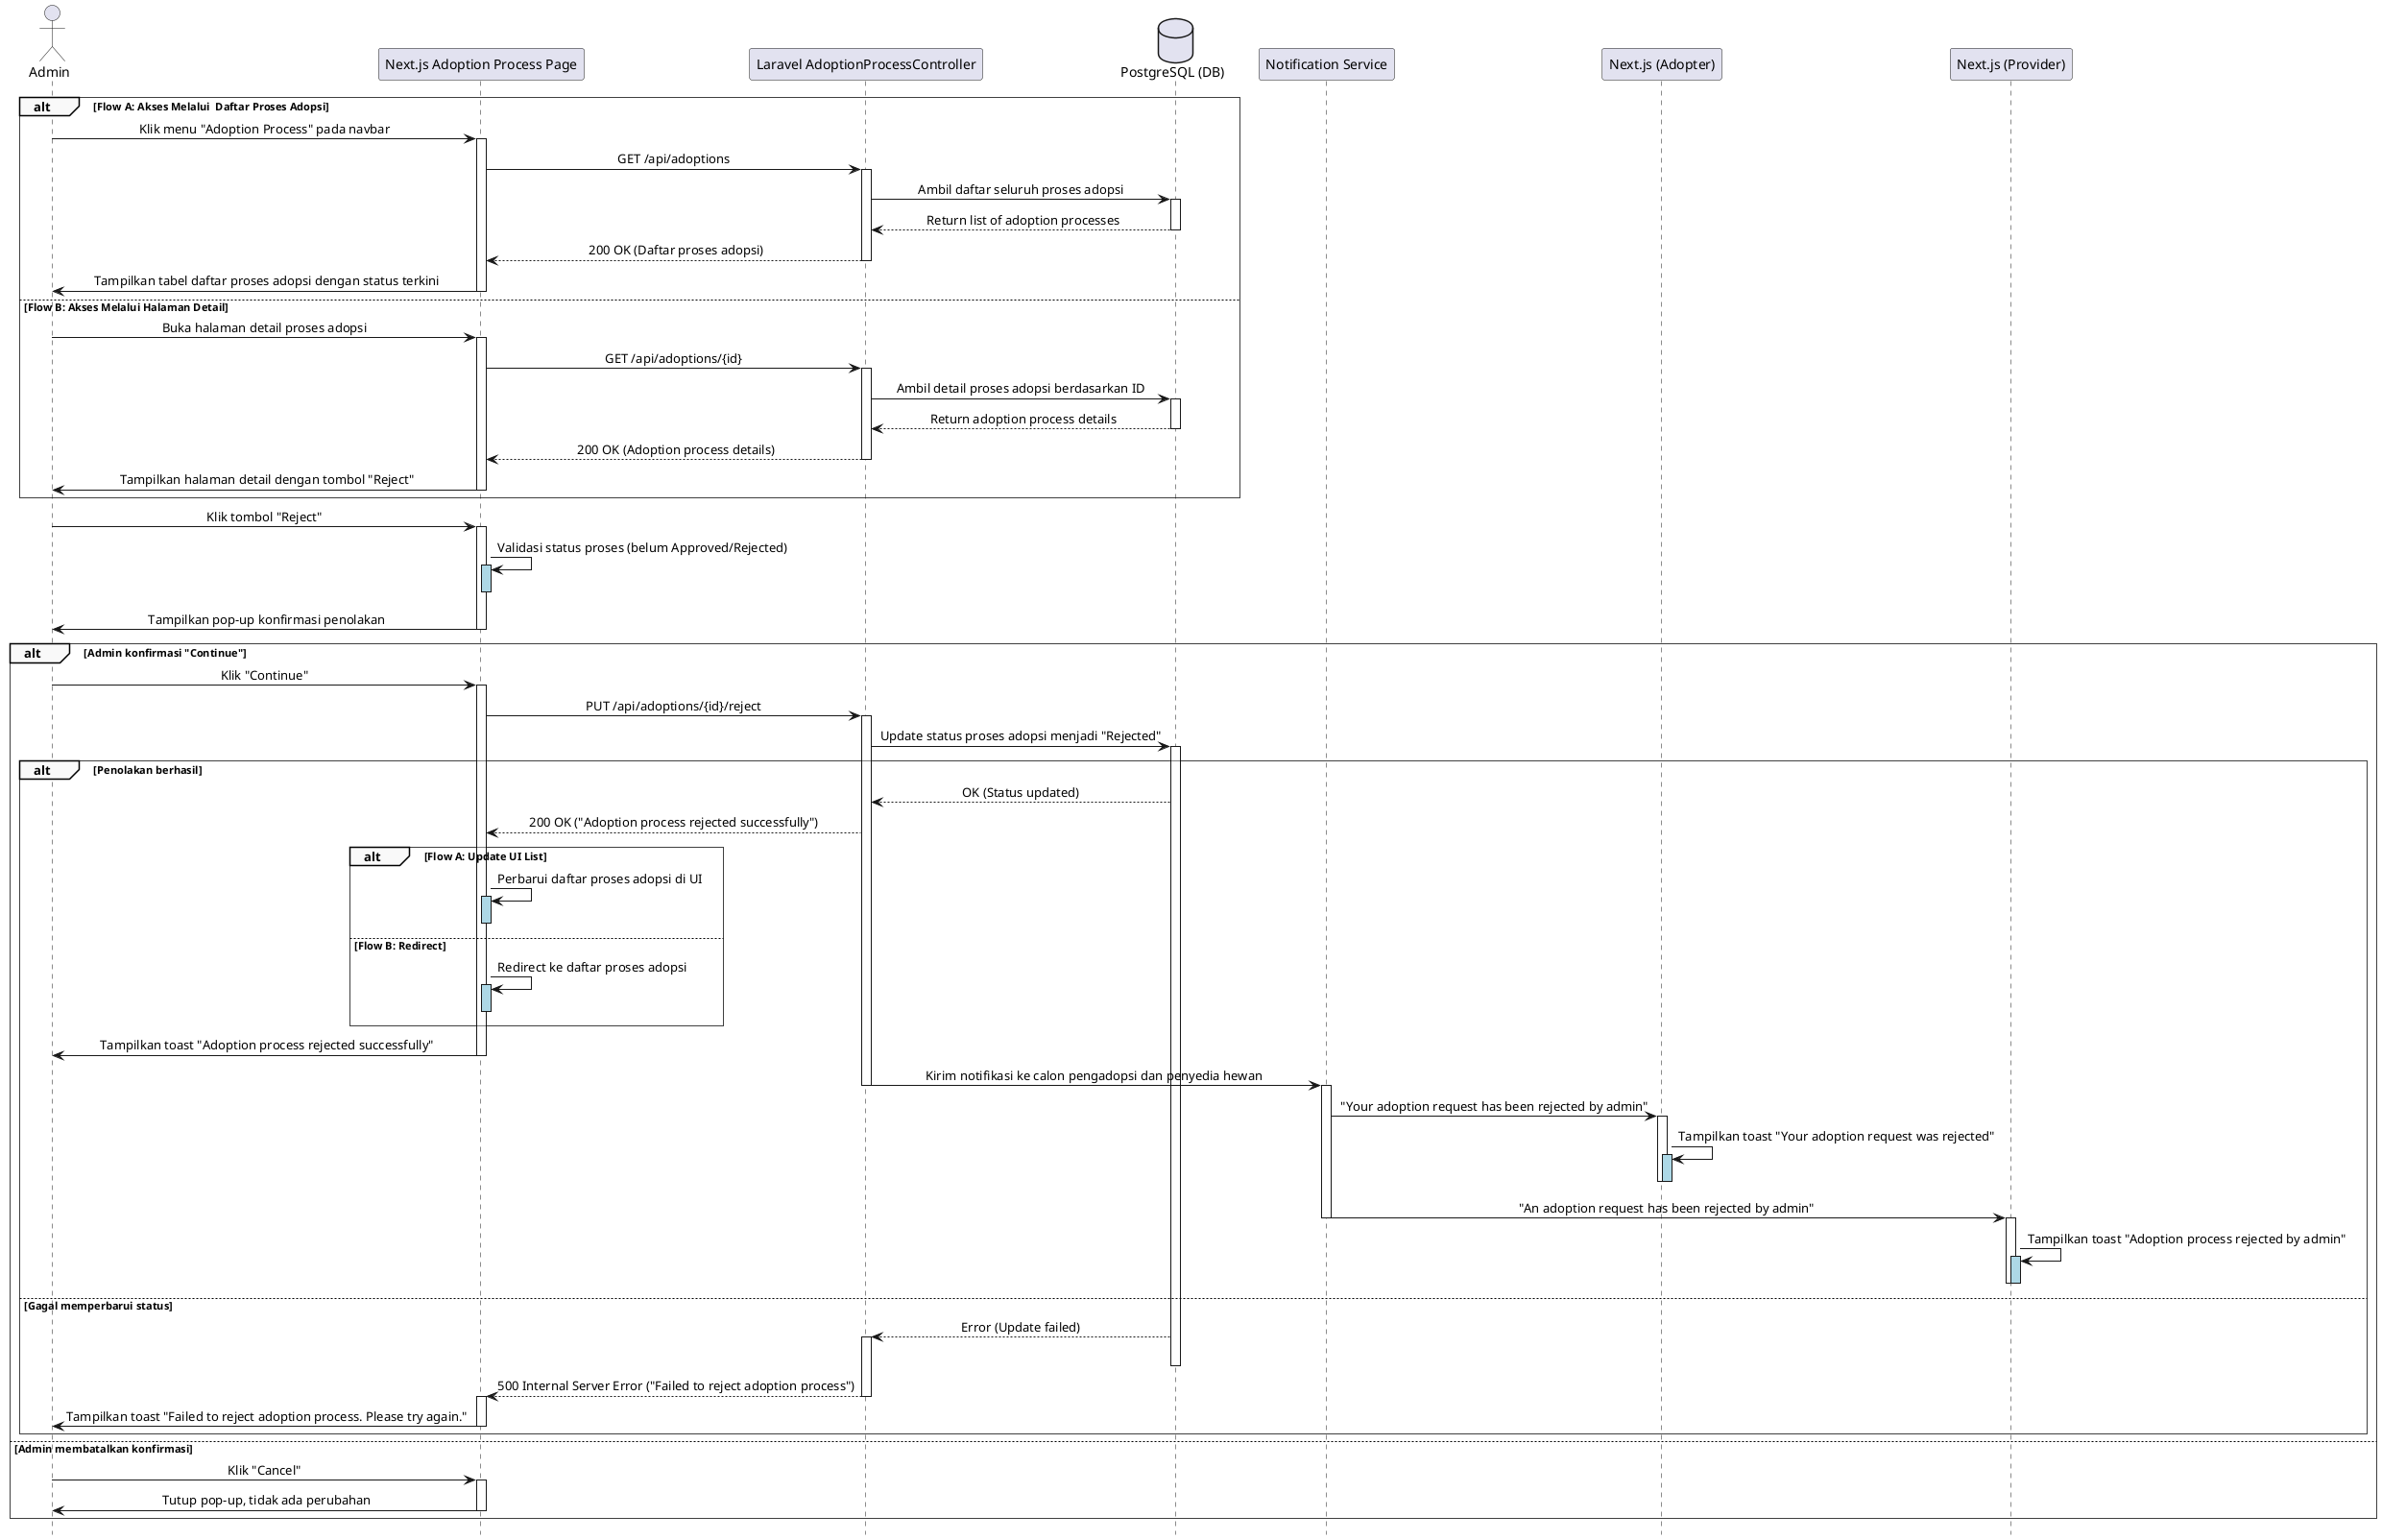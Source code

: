 @startuml
' === Styling ===
skinparam sequence {
    LifelineFooterStrategy none
    MessageAlign center
    ArrowThickness 1
    ParticipantPadding 20
    GroupBorderThickness 0.5
    GroupBackgroundColor #F9F9F9
}
hide footbox

' === Participants ===
actor Admin
participant "Next.js Adoption Process Page" as FE
participant "Laravel AdoptionProcessController" as BE
database "PostgreSQL (DB)" as DB
participant "Notification Service" as NS
participant "Next.js (Adopter)" as FE_Adopter
participant "Next.js (Provider)" as FE_Provider

    alt Flow A: Akses Melalui  Daftar Proses Adopsi
        Admin -> FE: Klik menu "Adoption Process" pada navbar
        activate FE
        FE -> BE: GET /api/adoptions
        activate BE
        BE -> DB: Ambil daftar seluruh proses adopsi
        activate DB
        DB --> BE: Return list of adoption processes
        deactivate DB
        BE --> FE: 200 OK (Daftar proses adopsi)
        deactivate BE
        FE -> Admin: Tampilkan tabel daftar proses adopsi dengan status terkini
        deactivate FE

    else Flow B: Akses Melalui Halaman Detail
        Admin -> FE: Buka halaman detail proses adopsi
        activate FE
        FE -> BE: GET /api/adoptions/{id}
        activate BE
        BE -> DB: Ambil detail proses adopsi berdasarkan ID
        activate DB
        DB --> BE: Return adoption process details
        deactivate DB
        BE --> FE: 200 OK (Adoption process details)
        deactivate BE
        FE -> Admin: Tampilkan halaman detail dengan tombol "Reject"
        deactivate FE
    end

    Admin -> FE: Klik tombol "Reject"
    activate FE

    ' === Validasi di frontend ===
    FE -> FE: Validasi status proses (belum Approved/Rejected)
    activate FE #LightBlue
    deactivate FE #LightBlue

    FE -> Admin: Tampilkan pop-up konfirmasi penolakan
    deactivate FE

    alt Admin konfirmasi "Continue"
        Admin -> FE: Klik "Continue"
        activate FE
        FE -> BE: PUT /api/adoptions/{id}/reject
        activate BE
        BE -> DB: Update status proses adopsi menjadi "Rejected"
        activate DB

        alt Penolakan berhasil
            DB --> BE: OK (Status updated)
            BE --> FE: 200 OK ("Adoption process rejected successfully")

            ' === Perbedaan UI handling antara Flow A & B ===
            alt Flow A: Update UI List
                FE -> FE: Perbarui daftar proses adopsi di UI
                activate FE #LightBlue
                deactivate FE #LightBlue
            else Flow B: Redirect
                FE -> FE: Redirect ke daftar proses adopsi
                activate FE #LightBlue
                deactivate FE #LightBlue
            end

            FE -> Admin: Tampilkan toast "Adoption process rejected successfully"
            deactivate FE

            ' === Kirim notifikasi ke pihak terkait ===
            BE -> NS: Kirim notifikasi ke calon pengadopsi dan penyedia hewan
            deactivate BE
            activate NS
            NS -> FE_Adopter: "Your adoption request has been rejected by admin"

            activate FE_Adopter
            FE_Adopter -> FE_Adopter: Tampilkan toast "Your adoption request was rejected"
            activate FE_Adopter #LightBlue
            deactivate FE_Adopter #LightBlue
            deactivate FE_Adopter

            NS -> FE_Provider: "An adoption request has been rejected by admin"
            deactivate NS
            activate FE_Provider
            FE_Provider -> FE_Provider: Tampilkan toast "Adoption process rejected by admin"
            activate FE_Provider #LightBlue
            deactivate FE_Provider #LightBlue
            deactivate FE_Provider

        else Gagal memperbarui status
            DB --> BE: Error (Update failed)
            activate BE
            deactivate DB
            BE --> FE: 500 Internal Server Error ("Failed to reject adoption process")
            deactivate BE
            activate FE
            FE -> Admin: Tampilkan toast "Failed to reject adoption process. Please try again."
            deactivate FE
        end

    else Admin membatalkan konfirmasi
        Admin -> FE: Klik "Cancel"
        activate FE
        FE -> Admin: Tutup pop-up, tidak ada perubahan
        deactivate FE
    end

@enduml